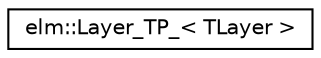 digraph G
{
  edge [fontname="Helvetica",fontsize="10",labelfontname="Helvetica",labelfontsize="10"];
  node [fontname="Helvetica",fontsize="10",shape=record];
  rankdir="LR";
  Node1 [label="elm::Layer_TP_\< TLayer \>",height=0.2,width=0.4,color="black", fillcolor="white", style="filled",URL="$classelm_1_1Layer__TP__.html",tooltip="A type-parameterized test case for repeating tests with different layer types."];
}
